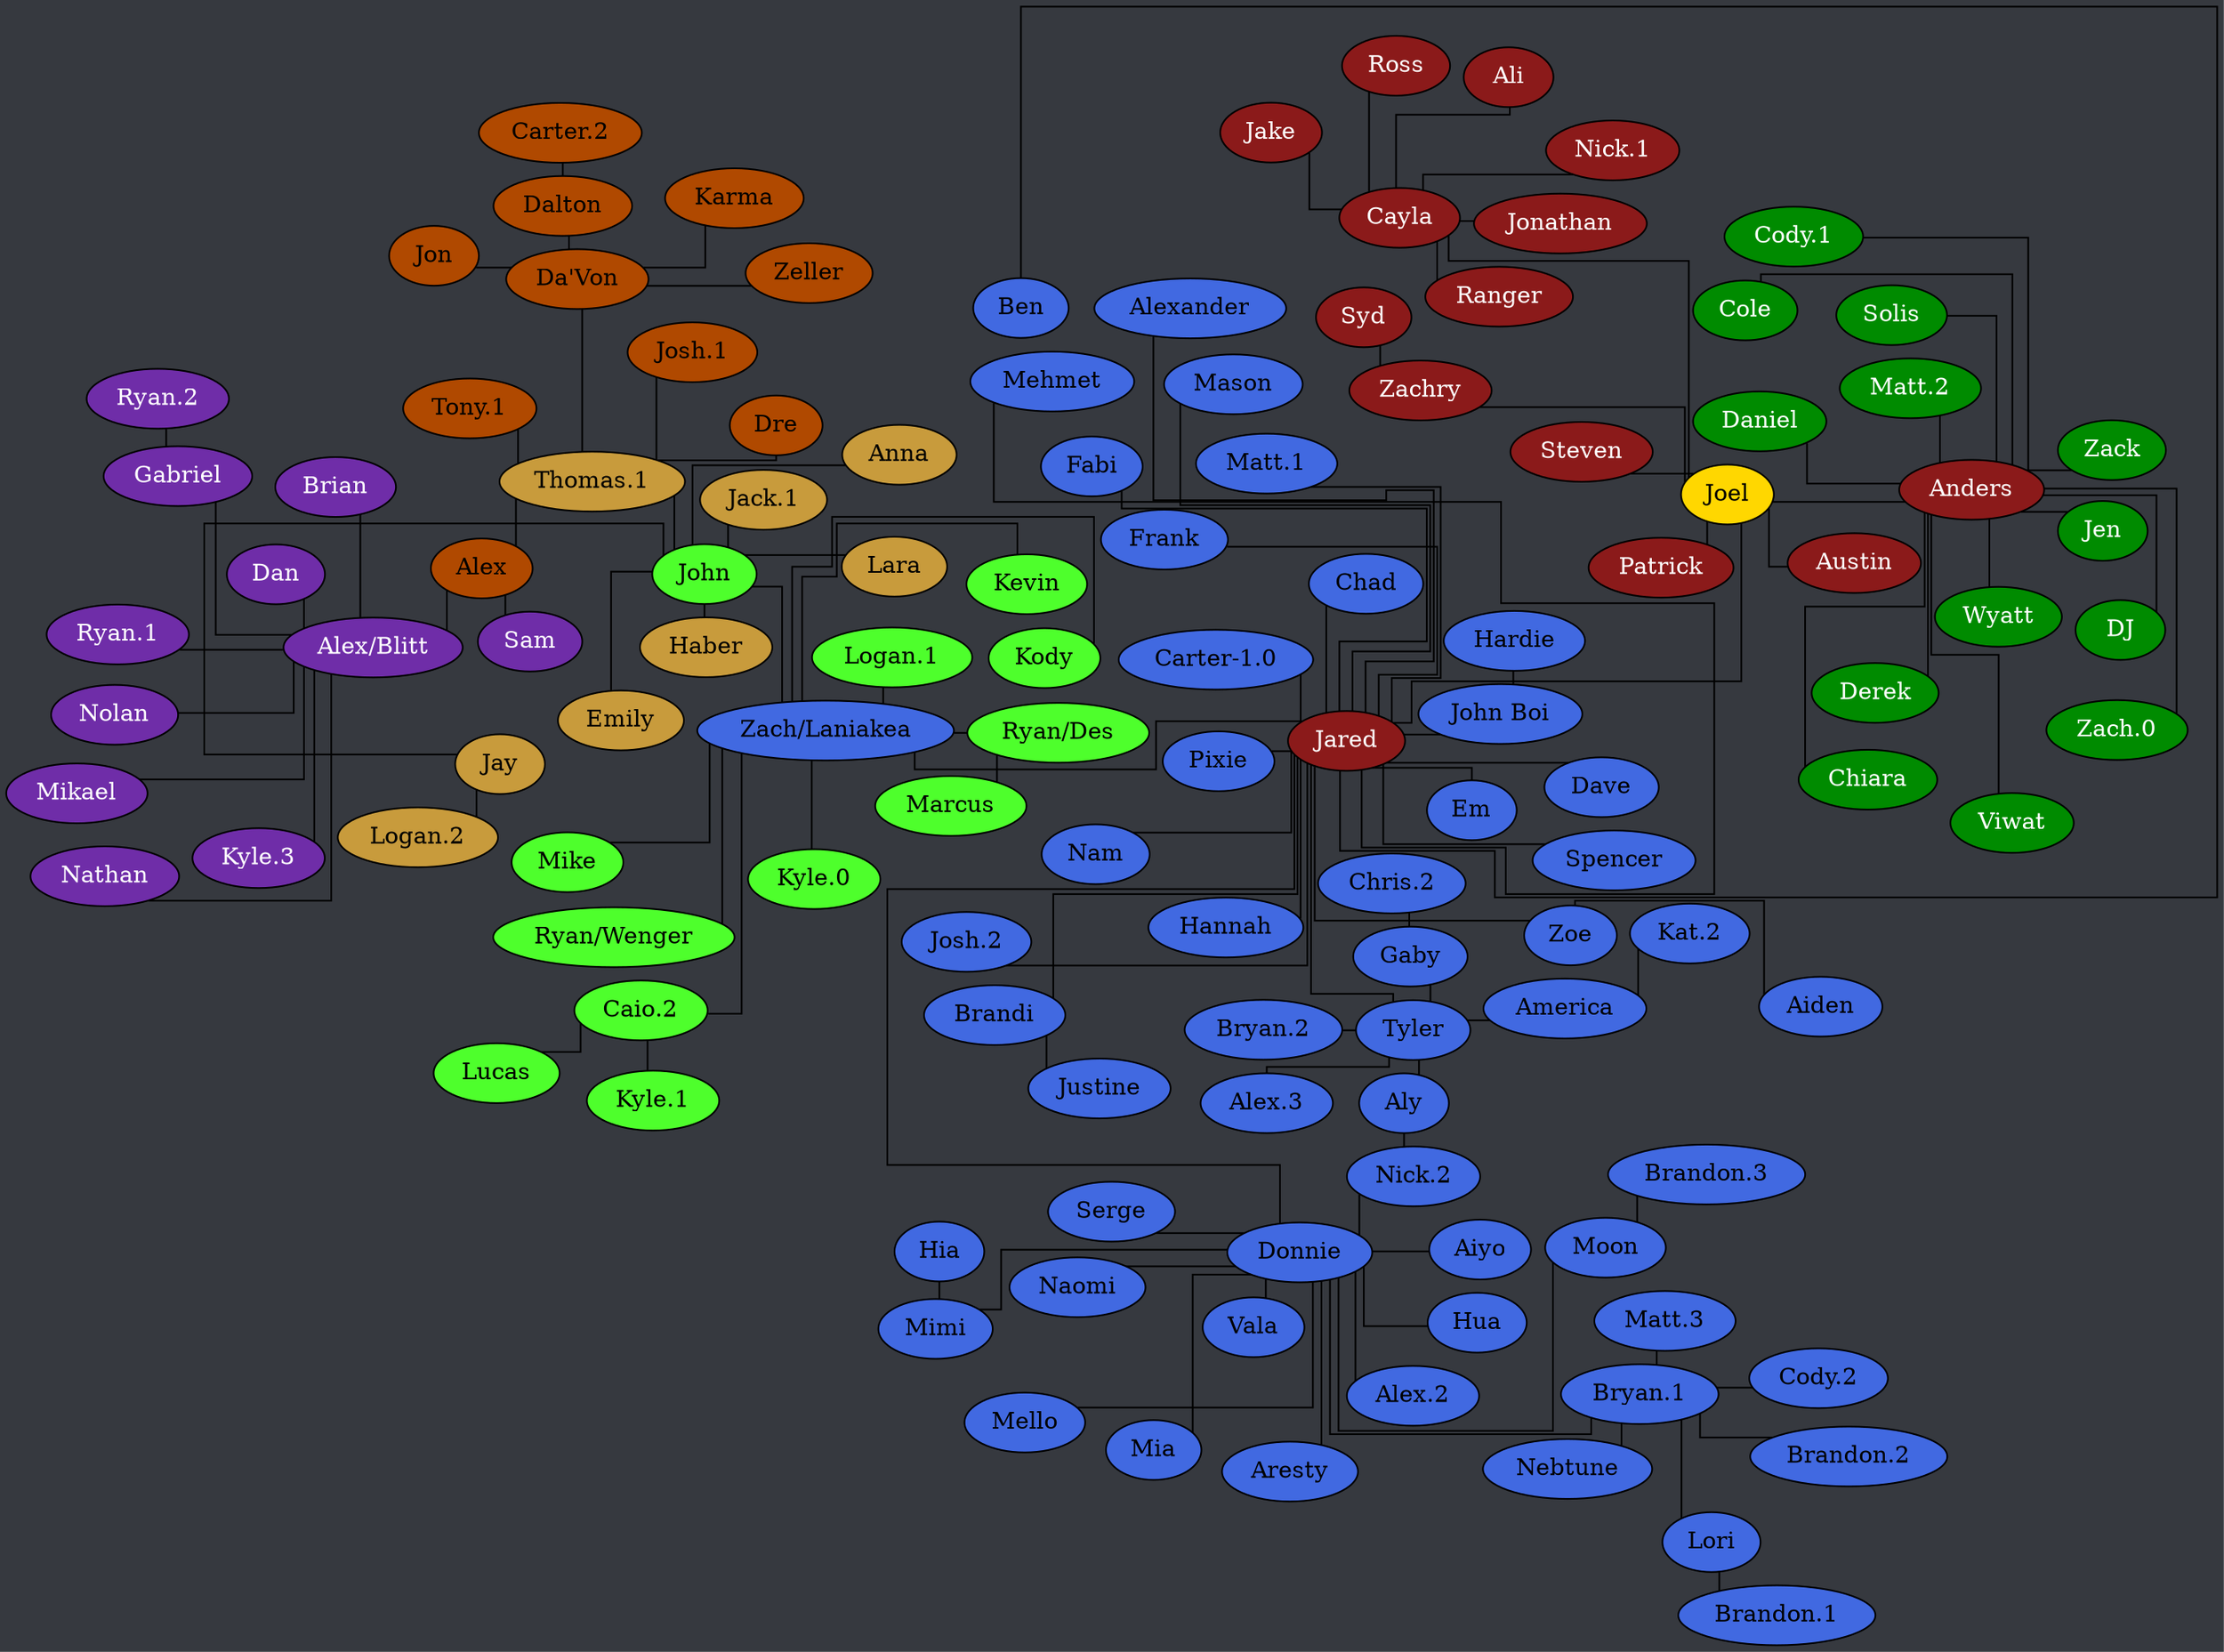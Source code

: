 strict graph {
	// Layout Configuration
	layout = neato;
	dpi = 200;
	epsilon = 0.01;
	mode = major;
	model = subset;
	overlap = false;
	splines = ortho;
	start = rand;

	// Visual Configuration
	graph [ truecolor=true bgcolor="#36393f" ];
	node [ style=filled fillcolor="gray" fontcolor="black" ];

	subgraph "Joel" {
		node [ style=filled fillcolor="firebrick4" fontcolor="white" ];
		Joel [ style=filled fillcolor="gold" fontcolor="black" ];

		Cayla -- Ali;
		Cayla -- Jake;
		Cayla -- Jonathan;
		Cayla -- "Nick.1";
		Cayla -- Ranger;
		Cayla -- Ross;
		Joel -- Anders;
		Joel -- Austin;
		Joel -- Cayla;
		Joel -- Jared;
		Joel -- Patrick;
		Joel -- Steven;
		Joel -- Zachry;
		Zachry -- Syd;
	}

	subgraph "Anders" {
		node [ style=filled fillcolor="green4" fontcolor="white" ];
		// Anders [ style=filled fillcolor="green4" fontcolor="white" ];

		Anders -- Chiara;
		Anders -- "Cody.1";
		Anders -- Cole;
		Anders -- Daniel;
		Anders -- Derek;
		Anders -- DJ;
		Anders -- Jen;
		Anders -- "Matt.2";
		Anders -- Solis;
		Anders -- Wyatt;
		Anders -- Viwat;
		Anders -- "Zach.0";
		Anders -- Zack;
	}

	subgraph "Jared" {
		node [ style=filled fillcolor="royalblue" fontcolor="black" ];
		// Jared [ style=filled fillcolor="royalblue" fontcolor="black" ];

		Aly -- "Nick.2";
		America -- "Kat.2";
		Brandi -- Justine;
		"Bryan.1" -- "Brandon.2";
		"Bryan.1" -- "Cody.2";
		"Bryan.1" -- Lori;
		"Bryan.1" -- "Matt.3";
		"Bryan.1" -- Nebtune;
		Donnie -- Aiyo;
		Donnie -- "Alex.2";
		Donnie -- Aresty;
		Donnie -- "Bryan.1";
		Donnie -- Hua;
		Donnie -- Mello;
		Donnie -- Mia;
		Donnie -- Mimi;
		Donnie -- Moon;
		Donnie -- "Nick.2";
		Donnie -- Naomi;
		Donnie -- Serge;
		Donnie -- Vala;
		Gaby -- "Chris.2";
		Lori -- "Brandon.1";
		Jared -- Alexander;
		Jared -- Ben;
		Jared -- Brandi;
		Jared -- "Carter-1.0";
		Jared -- Chad;
		Jared -- Dave;
		Jared -- Donnie;
		Jared -- Em;
		Jared -- Fabi;
		Jared -- Frank;
		Jared -- Hannah;
		Jared -- "John Boi";
		Jared -- "Josh.2";
		Jared -- Mason;
		Jared -- "Matt.1";
		Jared -- Mehmet;
		Jared -- Nam;
		Jared -- Pixie;
		Jared -- Spencer;
		Jared -- Tyler;
		Jared -- "Zach/Laniakea";
		Jared -- Zoe;
		"John Boi" -- Hardie;
		Mimi -- Hia;
		Moon -- "Brandon.3";
		Tyler -- Aly;
		Tyler -- "Alex.3";
		Tyler -- America;
		Tyler -- "Bryan.2";
		Tyler -- Gaby;
		Zoe -- Aiden;
	}

	subgraph "Zach/Laniakea" {
		node [ style=filled fillcolor="#4eff2c" fontcolor="black" ];
		// "Zach/Laniakea" [ style=filled fillcolor="#4eff2c" fontcolor="black" ];

		"Caio.2" -- "Kyle.1";
		"Caio.2" -- Lucas;
		"Ryan/Des" -- Marcus;
		"Zach/Laniakea" -- "Caio.2";
		"Zach/Laniakea" -- John;
		"Zach/Laniakea" -- "Logan.1";
		"Zach/Laniakea" -- Kevin;
		"Zach/Laniakea" -- Kody;
		"Zach/Laniakea" -- "Kyle.0";
		"Zach/Laniakea" -- Mike;
		"Zach/Laniakea" -- "Ryan/Des";
		"Zach/Laniakea" -- "Ryan/Wenger";
	}

	subgraph "John" {
		node [ style=filled fillcolor="#c89b3c" fontcolor="black" ];
		// John [ style=filled fillcolor="#c89b3c" fontcolor="black" ];

		Jay -- "Logan.2";
		John -- Anna;
		John -- Emily;
		John -- Haber;
		John -- Jay;
		John -- "Jack.1";
		John -- Lara;
		John -- "Thomas.1";
	}

	subgraph "Thomas.1" {
		node [ style=filled fillcolor="#b04900" fontcolor="black" ];
		// "Thomas.1" [ style=filled fillcolor="#b04900" fontcolor="black" ];

		"Da'Von" -- Dalton;
		"Da'Von" -- Jon;
		"Da'Von" -- Karma;
		"Da'Von" -- Zeller;
		Dalton -- "Carter.2";
		"Thomas.1" -- Alex;
		"Thomas.1" -- "Da'Von";
		"Thomas.1" -- Dre;
		"Thomas.1" -- "Josh.1";
		"Thomas.1" -- "Tony.1";
	}

	subgraph "Alex" {
		node [ style=filled fillcolor="#6f2da8" fontcolor="white" ];
		// Alex [ style=filled fillcolor="#6f2da8" fontcolor="black" ];

		Alex -- "Alex/Blitt";
		Alex -- Sam;
		"Alex/Blitt" -- Brian;
		"Alex/Blitt" -- Dan;
		"Alex/Blitt" -- Gabriel;
		"Alex/Blitt" -- "Kyle.3";
		"Alex/Blitt" -- Mikael;
		"Alex/Blitt" -- Nathan;
		"Alex/Blitt" -- Nolan;
		"Alex/Blitt" -- "Ryan.1";
		Gabriel -- "Ryan.2";
	}
}

